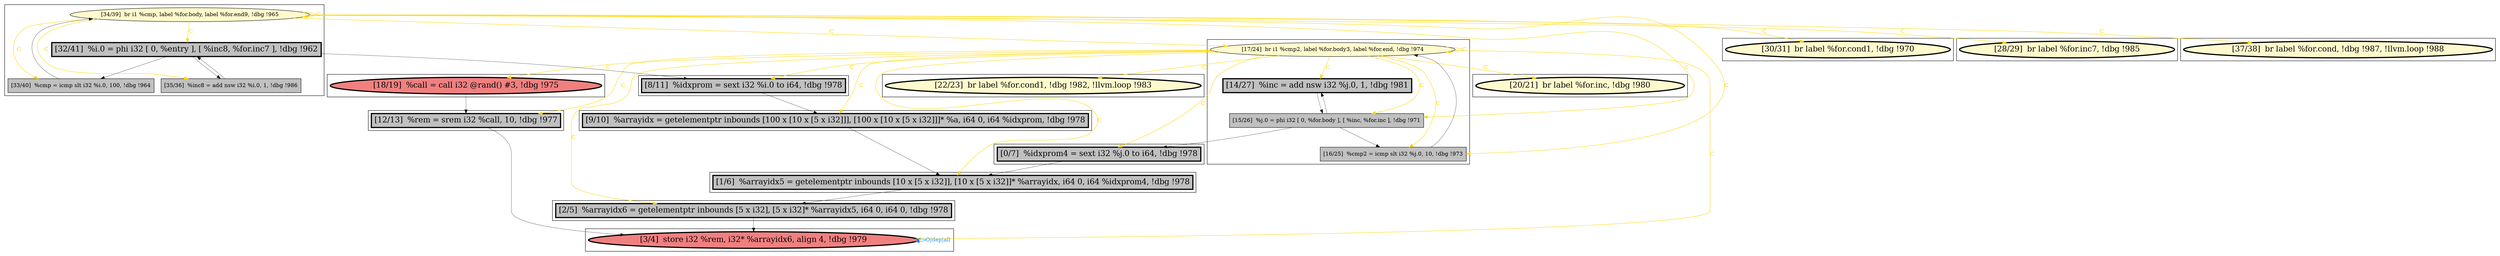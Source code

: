 
digraph G {



node465->node466 [style=solid,color=gold,label="C",penwidth=1.0,fontcolor=gold ]
node465->node459 [style=solid,color=gold,label="C",penwidth=1.0,fontcolor=gold ]
node461->node460 [style=solid,color=gold,label="C",penwidth=1.0,fontcolor=gold ]
node465->node465 [style=solid,color=gold,label="C",penwidth=1.0,fontcolor=gold ]
node452->node453 [style=solid,color=black,label="",penwidth=0.5,fontcolor=black ]
node465->node454 [style=solid,color=gold,label="C",penwidth=1.0,fontcolor=gold ]
node465->node470 [style=solid,color=gold,label="C",penwidth=1.0,fontcolor=gold ]
node451->node450 [style=solid,color=black,label="",penwidth=0.5,fontcolor=black ]
node460->node461 [style=solid,color=black,label="",penwidth=0.5,fontcolor=black ]
node467->node464 [style=solid,color=black,label="",penwidth=0.5,fontcolor=black ]
node461->node464 [style=solid,color=gold,label="C",penwidth=1.0,fontcolor=gold ]
node461->node468 [style=solid,color=gold,label="C",penwidth=1.0,fontcolor=gold ]
node465->node452 [style=solid,color=gold,label="C",penwidth=1.0,fontcolor=gold ]
node454->node453 [style=solid,color=black,label="",penwidth=0.5,fontcolor=black ]
node450->node450 [style=solid,color=dodgerblue,label="O|dep|all",penwidth=1.0,fontcolor=dodgerblue ]
node465->node457 [style=solid,color=gold,label="C",penwidth=1.0,fontcolor=gold ]
node465->node456 [style=solid,color=gold,label="C",penwidth=1.0,fontcolor=gold ]
node467->node452 [style=solid,color=black,label="",penwidth=0.5,fontcolor=black ]
node464->node465 [style=solid,color=black,label="",penwidth=0.5,fontcolor=black ]
node465->node455 [style=solid,color=gold,label="C",penwidth=1.0,fontcolor=gold ]
node456->node450 [style=solid,color=black,label="",penwidth=0.5,fontcolor=black ]
node461->node461 [style=solid,color=gold,label="C",penwidth=1.0,fontcolor=gold ]
node465->node451 [style=solid,color=gold,label="C",penwidth=1.0,fontcolor=gold ]
node462->node460 [style=solid,color=black,label="",penwidth=0.5,fontcolor=black ]
node462->node463 [style=solid,color=black,label="",penwidth=0.5,fontcolor=black ]
node463->node462 [style=solid,color=black,label="",penwidth=0.5,fontcolor=black ]
node461->node469 [style=solid,color=gold,label="C",penwidth=1.0,fontcolor=gold ]
node467->node466 [style=solid,color=black,label="",penwidth=0.5,fontcolor=black ]
node455->node454 [style=solid,color=black,label="",penwidth=0.5,fontcolor=black ]
node462->node455 [style=solid,color=black,label="",penwidth=0.5,fontcolor=black ]
node461->node462 [style=solid,color=gold,label="C",penwidth=1.0,fontcolor=gold ]
node465->node464 [style=solid,color=gold,label="C",penwidth=1.0,fontcolor=gold ]
node461->node458 [style=solid,color=gold,label="C",penwidth=1.0,fontcolor=gold ]
node465->node450 [style=solid,color=gold,label="C",penwidth=1.0,fontcolor=gold ]
node461->node463 [style=solid,color=gold,label="C",penwidth=1.0,fontcolor=gold ]
node459->node456 [style=solid,color=black,label="",penwidth=0.5,fontcolor=black ]
node453->node451 [style=solid,color=black,label="",penwidth=0.5,fontcolor=black ]
node461->node467 [style=solid,color=gold,label="C",penwidth=1.0,fontcolor=gold ]
node461->node465 [style=solid,color=gold,label="C",penwidth=1.0,fontcolor=gold ]
node465->node453 [style=solid,color=gold,label="C",penwidth=1.0,fontcolor=gold ]
node466->node467 [style=solid,color=black,label="",penwidth=0.5,fontcolor=black ]
node465->node467 [style=solid,color=gold,label="C",penwidth=1.0,fontcolor=gold ]


subgraph cluster13 {


node469 [penwidth=3.0,fontsize=20,fillcolor=lemonchiffon,label="[28/29]  br label %for.inc7, !dbg !985",shape=ellipse,style=filled ]



}

subgraph cluster11 {


node466 [penwidth=3.0,fontsize=20,fillcolor=grey,label="[14/27]  %inc = add nsw i32 %j.0, 1, !dbg !981",shape=rectangle,style=filled ]
node467 [fillcolor=grey,label="[15/26]  %j.0 = phi i32 [ 0, %for.body ], [ %inc, %for.inc ], !dbg !971",shape=rectangle,style=filled ]
node464 [fillcolor=grey,label="[16/25]  %cmp2 = icmp slt i32 %j.0, 10, !dbg !973",shape=rectangle,style=filled ]
node465 [fillcolor=lemonchiffon,label="[17/24]  br i1 %cmp2, label %for.body3, label %for.end, !dbg !974",shape=ellipse,style=filled ]



}

subgraph cluster10 {


node462 [penwidth=3.0,fontsize=20,fillcolor=grey,label="[32/41]  %i.0 = phi i32 [ 0, %entry ], [ %inc8, %for.inc7 ], !dbg !962",shape=rectangle,style=filled ]
node460 [fillcolor=grey,label="[33/40]  %cmp = icmp slt i32 %i.0, 100, !dbg !964",shape=rectangle,style=filled ]
node463 [fillcolor=grey,label="[35/36]  %inc8 = add nsw i32 %i.0, 1, !dbg !986",shape=rectangle,style=filled ]
node461 [fillcolor=lemonchiffon,label="[34/39]  br i1 %cmp, label %for.body, label %for.end9, !dbg !965",shape=ellipse,style=filled ]



}

subgraph cluster9 {


node459 [penwidth=3.0,fontsize=20,fillcolor=lightcoral,label="[18/19]  %call = call i32 @rand() #3, !dbg !975",shape=ellipse,style=filled ]



}

subgraph cluster8 {


node458 [penwidth=3.0,fontsize=20,fillcolor=lemonchiffon,label="[37/38]  br label %for.cond, !dbg !987, !llvm.loop !988",shape=ellipse,style=filled ]



}

subgraph cluster7 {


node457 [penwidth=3.0,fontsize=20,fillcolor=lemonchiffon,label="[20/21]  br label %for.inc, !dbg !980",shape=ellipse,style=filled ]



}

subgraph cluster14 {


node470 [penwidth=3.0,fontsize=20,fillcolor=lemonchiffon,label="[22/23]  br label %for.cond1, !dbg !982, !llvm.loop !983",shape=ellipse,style=filled ]



}

subgraph cluster6 {


node456 [penwidth=3.0,fontsize=20,fillcolor=grey,label="[12/13]  %rem = srem i32 %call, 10, !dbg !977",shape=rectangle,style=filled ]



}

subgraph cluster0 {


node450 [penwidth=3.0,fontsize=20,fillcolor=lightcoral,label="[3/4]  store i32 %rem, i32* %arrayidx6, align 4, !dbg !979",shape=ellipse,style=filled ]



}

subgraph cluster12 {


node468 [penwidth=3.0,fontsize=20,fillcolor=lemonchiffon,label="[30/31]  br label %for.cond1, !dbg !970",shape=ellipse,style=filled ]



}

subgraph cluster5 {


node455 [penwidth=3.0,fontsize=20,fillcolor=grey,label="[8/11]  %idxprom = sext i32 %i.0 to i64, !dbg !978",shape=rectangle,style=filled ]



}

subgraph cluster1 {


node451 [penwidth=3.0,fontsize=20,fillcolor=grey,label="[2/5]  %arrayidx6 = getelementptr inbounds [5 x i32], [5 x i32]* %arrayidx5, i64 0, i64 0, !dbg !978",shape=rectangle,style=filled ]



}

subgraph cluster2 {


node452 [penwidth=3.0,fontsize=20,fillcolor=grey,label="[0/7]  %idxprom4 = sext i32 %j.0 to i64, !dbg !978",shape=rectangle,style=filled ]



}

subgraph cluster3 {


node453 [penwidth=3.0,fontsize=20,fillcolor=grey,label="[1/6]  %arrayidx5 = getelementptr inbounds [10 x [5 x i32]], [10 x [5 x i32]]* %arrayidx, i64 0, i64 %idxprom4, !dbg !978",shape=rectangle,style=filled ]



}

subgraph cluster4 {


node454 [penwidth=3.0,fontsize=20,fillcolor=grey,label="[9/10]  %arrayidx = getelementptr inbounds [100 x [10 x [5 x i32]]], [100 x [10 x [5 x i32]]]* %a, i64 0, i64 %idxprom, !dbg !978",shape=rectangle,style=filled ]



}

}

